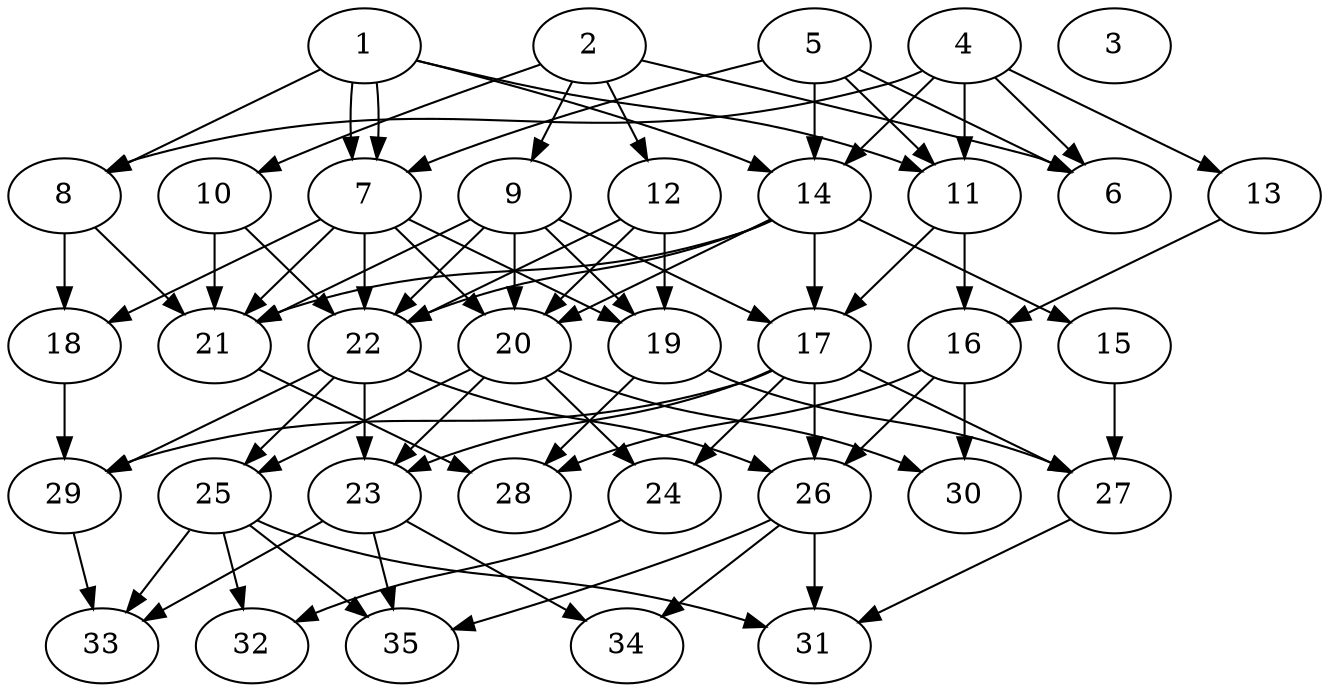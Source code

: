 // DAG automatically generated by daggen at Tue Aug  6 16:28:02 2019
// ./daggen --dot -n 35 --ccr 0.4 --fat 0.6 --regular 0.5 --density 0.5 --mindata 5242880 --maxdata 52428800 
digraph G {
  1 [size="51499520", alpha="0.10", expect_size="20599808"] 
  1 -> 7 [size ="20599808"]
  1 -> 7 [size ="20599808"]
  1 -> 8 [size ="20599808"]
  1 -> 11 [size ="20599808"]
  1 -> 14 [size ="20599808"]
  2 [size="37145600", alpha="0.11", expect_size="14858240"] 
  2 -> 6 [size ="14858240"]
  2 -> 9 [size ="14858240"]
  2 -> 10 [size ="14858240"]
  2 -> 12 [size ="14858240"]
  3 [size="63997440", alpha="0.14", expect_size="25598976"] 
  4 [size="62758400", alpha="0.15", expect_size="25103360"] 
  4 -> 6 [size ="25103360"]
  4 -> 8 [size ="25103360"]
  4 -> 11 [size ="25103360"]
  4 -> 13 [size ="25103360"]
  4 -> 14 [size ="25103360"]
  5 [size="101066240", alpha="0.14", expect_size="40426496"] 
  5 -> 6 [size ="40426496"]
  5 -> 7 [size ="40426496"]
  5 -> 11 [size ="40426496"]
  5 -> 14 [size ="40426496"]
  6 [size="83857920", alpha="0.12", expect_size="33543168"] 
  7 [size="113802240", alpha="0.16", expect_size="45520896"] 
  7 -> 18 [size ="45520896"]
  7 -> 19 [size ="45520896"]
  7 -> 20 [size ="45520896"]
  7 -> 21 [size ="45520896"]
  7 -> 22 [size ="45520896"]
  8 [size="95513600", alpha="0.14", expect_size="38205440"] 
  8 -> 18 [size ="38205440"]
  8 -> 21 [size ="38205440"]
  9 [size="96360960", alpha="0.19", expect_size="38544384"] 
  9 -> 17 [size ="38544384"]
  9 -> 19 [size ="38544384"]
  9 -> 20 [size ="38544384"]
  9 -> 21 [size ="38544384"]
  9 -> 22 [size ="38544384"]
  10 [size="60894720", alpha="0.10", expect_size="24357888"] 
  10 -> 21 [size ="24357888"]
  10 -> 22 [size ="24357888"]
  11 [size="29091840", alpha="0.17", expect_size="11636736"] 
  11 -> 16 [size ="11636736"]
  11 -> 17 [size ="11636736"]
  12 [size="87575040", alpha="0.14", expect_size="35030016"] 
  12 -> 19 [size ="35030016"]
  12 -> 20 [size ="35030016"]
  12 -> 22 [size ="35030016"]
  13 [size="31772160", alpha="0.18", expect_size="12708864"] 
  13 -> 16 [size ="12708864"]
  14 [size="111956480", alpha="0.02", expect_size="44782592"] 
  14 -> 15 [size ="44782592"]
  14 -> 17 [size ="44782592"]
  14 -> 20 [size ="44782592"]
  14 -> 21 [size ="44782592"]
  14 -> 22 [size ="44782592"]
  15 [size="85053440", alpha="0.17", expect_size="34021376"] 
  15 -> 27 [size ="34021376"]
  16 [size="50288640", alpha="0.00", expect_size="20115456"] 
  16 -> 26 [size ="20115456"]
  16 -> 28 [size ="20115456"]
  16 -> 30 [size ="20115456"]
  17 [size="123161600", alpha="0.02", expect_size="49264640"] 
  17 -> 23 [size ="49264640"]
  17 -> 24 [size ="49264640"]
  17 -> 26 [size ="49264640"]
  17 -> 27 [size ="49264640"]
  17 -> 29 [size ="49264640"]
  18 [size="99292160", alpha="0.19", expect_size="39716864"] 
  18 -> 29 [size ="39716864"]
  19 [size="62863360", alpha="0.16", expect_size="25145344"] 
  19 -> 27 [size ="25145344"]
  19 -> 28 [size ="25145344"]
  20 [size="54860800", alpha="0.06", expect_size="21944320"] 
  20 -> 23 [size ="21944320"]
  20 -> 24 [size ="21944320"]
  20 -> 25 [size ="21944320"]
  20 -> 30 [size ="21944320"]
  21 [size="113978880", alpha="0.03", expect_size="45591552"] 
  21 -> 28 [size ="45591552"]
  22 [size="97932800", alpha="0.03", expect_size="39173120"] 
  22 -> 23 [size ="39173120"]
  22 -> 25 [size ="39173120"]
  22 -> 26 [size ="39173120"]
  22 -> 29 [size ="39173120"]
  23 [size="62899200", alpha="0.12", expect_size="25159680"] 
  23 -> 33 [size ="25159680"]
  23 -> 34 [size ="25159680"]
  23 -> 35 [size ="25159680"]
  24 [size="49323520", alpha="0.10", expect_size="19729408"] 
  24 -> 32 [size ="19729408"]
  25 [size="60633600", alpha="0.02", expect_size="24253440"] 
  25 -> 31 [size ="24253440"]
  25 -> 32 [size ="24253440"]
  25 -> 33 [size ="24253440"]
  25 -> 35 [size ="24253440"]
  26 [size="45294080", alpha="0.06", expect_size="18117632"] 
  26 -> 31 [size ="18117632"]
  26 -> 34 [size ="18117632"]
  26 -> 35 [size ="18117632"]
  27 [size="45987840", alpha="0.08", expect_size="18395136"] 
  27 -> 31 [size ="18395136"]
  28 [size="58836480", alpha="0.03", expect_size="23534592"] 
  29 [size="51760640", alpha="0.13", expect_size="20704256"] 
  29 -> 33 [size ="20704256"]
  30 [size="30005760", alpha="0.11", expect_size="12002304"] 
  31 [size="66475520", alpha="0.11", expect_size="26590208"] 
  32 [size="81600000", alpha="0.04", expect_size="32640000"] 
  33 [size="99415040", alpha="0.00", expect_size="39766016"] 
  34 [size="52848640", alpha="0.13", expect_size="21139456"] 
  35 [size="109519360", alpha="0.18", expect_size="43807744"] 
}
